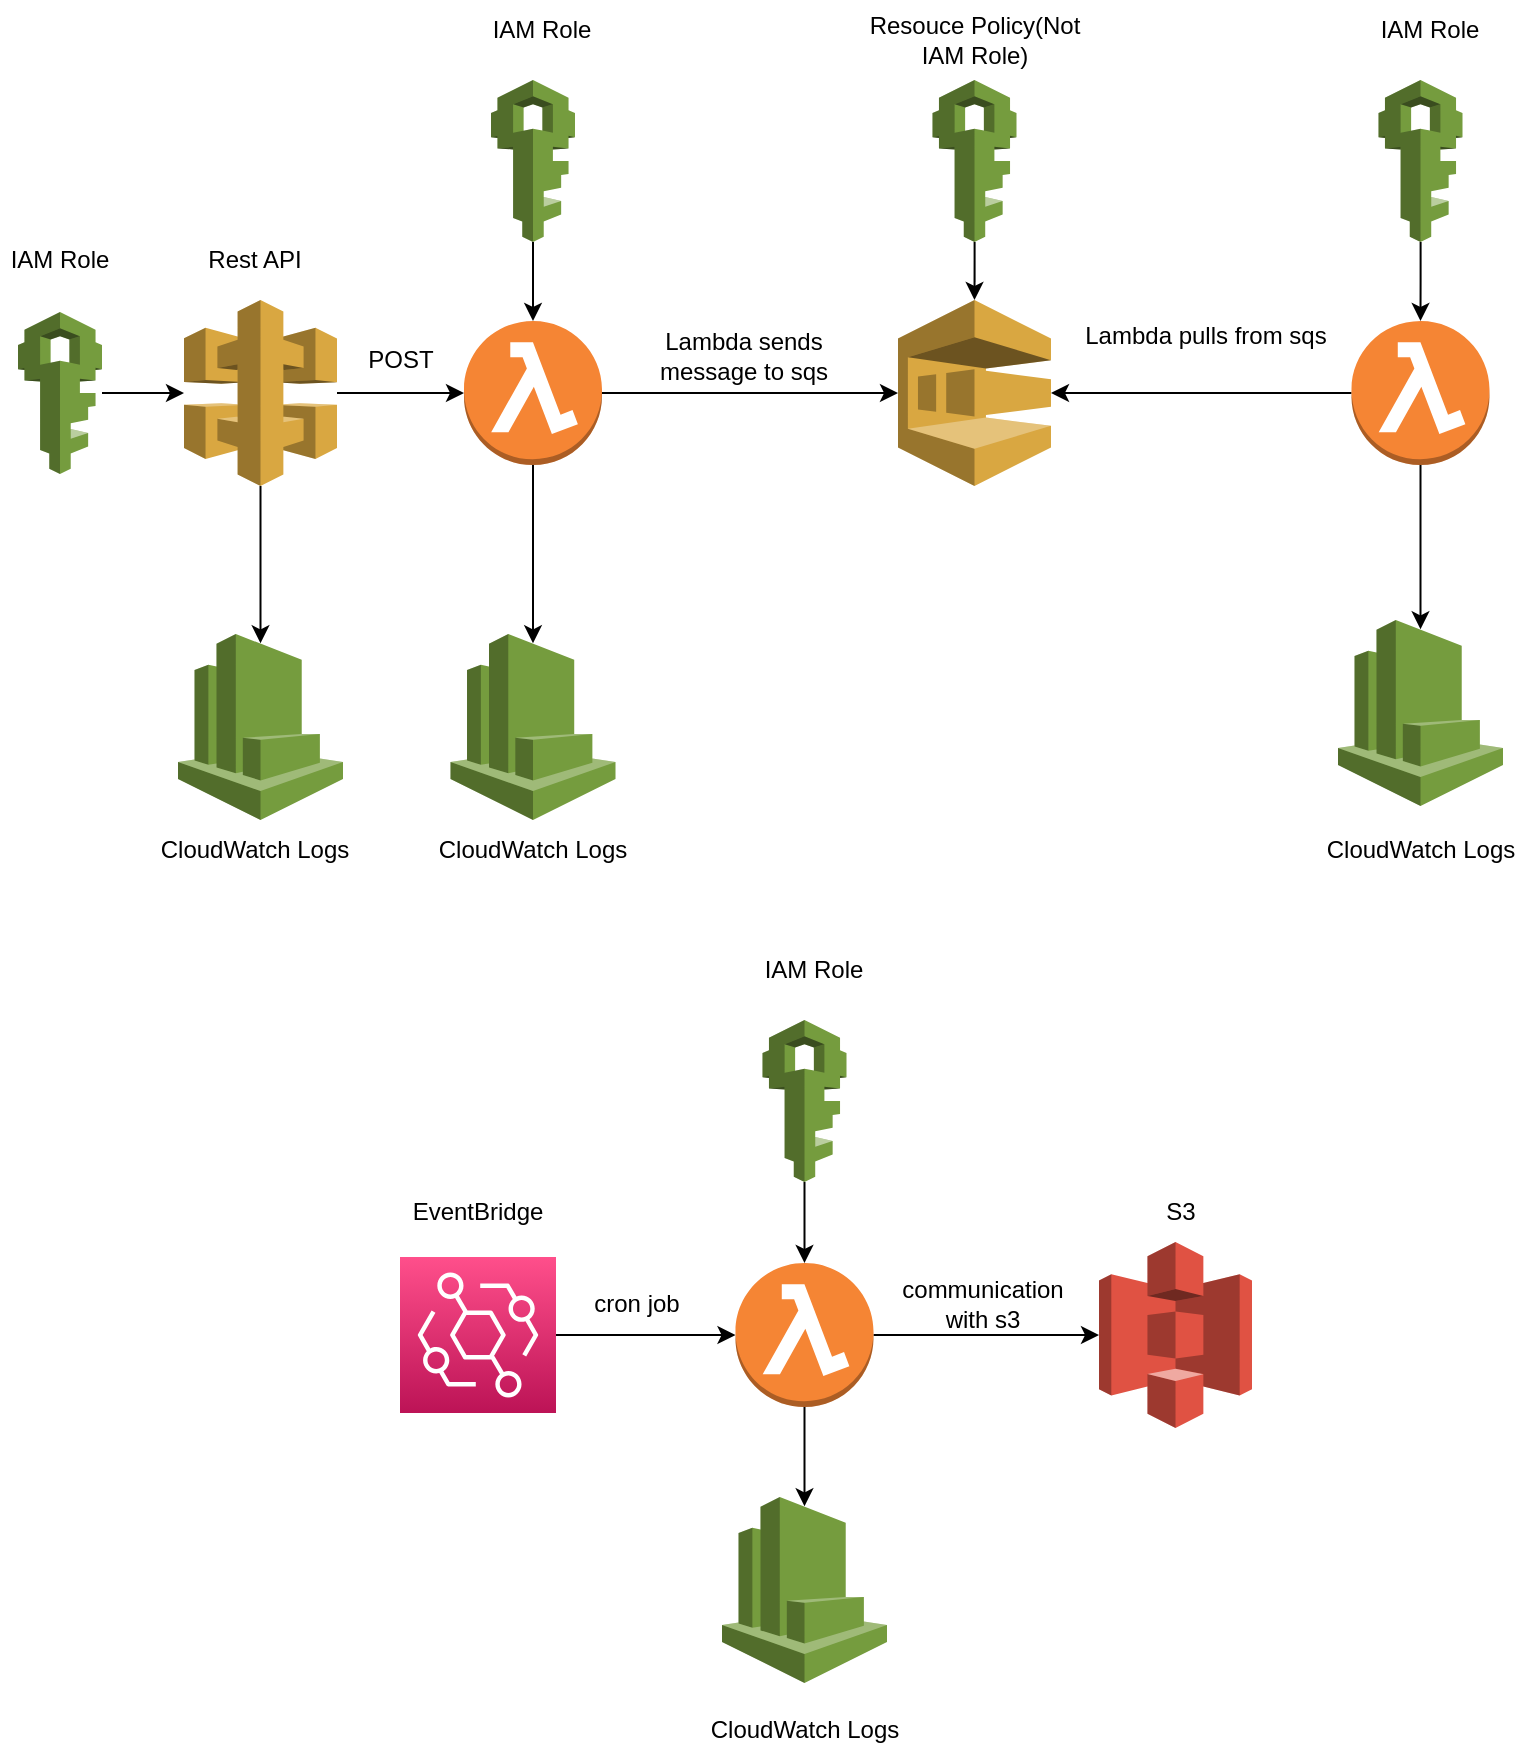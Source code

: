 <mxfile version="17.1.3" type="device"><diagram id="FlgsIAb2bZgH9DeOeNLc" name="Page-1"><mxGraphModel dx="1778" dy="998" grid="1" gridSize="10" guides="1" tooltips="1" connect="1" arrows="1" fold="1" page="1" pageScale="1" pageWidth="850" pageHeight="1100" math="0" shadow="0"><root><mxCell id="0"/><mxCell id="1" parent="0"/><mxCell id="osYDlWDmJDNGeqzWEzji-12" style="edgeStyle=orthogonalEdgeStyle;rounded=0;orthogonalLoop=1;jettySize=auto;html=1;entryX=0;entryY=0.5;entryDx=0;entryDy=0;entryPerimeter=0;" edge="1" parent="1" source="osYDlWDmJDNGeqzWEzji-1" target="osYDlWDmJDNGeqzWEzji-2"><mxGeometry relative="1" as="geometry"/></mxCell><mxCell id="osYDlWDmJDNGeqzWEzji-1" value="" style="sketch=0;points=[[0,0,0],[0.25,0,0],[0.5,0,0],[0.75,0,0],[1,0,0],[0,1,0],[0.25,1,0],[0.5,1,0],[0.75,1,0],[1,1,0],[0,0.25,0],[0,0.5,0],[0,0.75,0],[1,0.25,0],[1,0.5,0],[1,0.75,0]];outlineConnect=0;fontColor=#232F3E;gradientColor=#FF4F8B;gradientDirection=north;fillColor=#BC1356;strokeColor=#ffffff;dashed=0;verticalLabelPosition=bottom;verticalAlign=top;align=center;html=1;fontSize=12;fontStyle=0;aspect=fixed;shape=mxgraph.aws4.resourceIcon;resIcon=mxgraph.aws4.eventbridge;" vertex="1" parent="1"><mxGeometry x="230" y="778.5" width="78" height="78" as="geometry"/></mxCell><mxCell id="osYDlWDmJDNGeqzWEzji-11" style="edgeStyle=orthogonalEdgeStyle;rounded=0;orthogonalLoop=1;jettySize=auto;html=1;entryX=0;entryY=0.5;entryDx=0;entryDy=0;entryPerimeter=0;" edge="1" parent="1" source="osYDlWDmJDNGeqzWEzji-2" target="osYDlWDmJDNGeqzWEzji-10"><mxGeometry relative="1" as="geometry"/></mxCell><mxCell id="osYDlWDmJDNGeqzWEzji-20" style="edgeStyle=orthogonalEdgeStyle;rounded=0;orthogonalLoop=1;jettySize=auto;html=1;entryX=0.5;entryY=0.05;entryDx=0;entryDy=0;entryPerimeter=0;" edge="1" parent="1" source="osYDlWDmJDNGeqzWEzji-2" target="osYDlWDmJDNGeqzWEzji-19"><mxGeometry relative="1" as="geometry"/></mxCell><mxCell id="osYDlWDmJDNGeqzWEzji-2" value="" style="outlineConnect=0;dashed=0;verticalLabelPosition=bottom;verticalAlign=top;align=center;html=1;shape=mxgraph.aws3.lambda_function;fillColor=#F58534;gradientColor=none;" vertex="1" parent="1"><mxGeometry x="397.75" y="781.5" width="69" height="72" as="geometry"/></mxCell><mxCell id="osYDlWDmJDNGeqzWEzji-5" style="edgeStyle=orthogonalEdgeStyle;rounded=0;orthogonalLoop=1;jettySize=auto;html=1;entryX=0;entryY=0.5;entryDx=0;entryDy=0;entryPerimeter=0;" edge="1" parent="1" source="osYDlWDmJDNGeqzWEzji-3" target="osYDlWDmJDNGeqzWEzji-4"><mxGeometry relative="1" as="geometry"/></mxCell><mxCell id="osYDlWDmJDNGeqzWEzji-14" style="edgeStyle=orthogonalEdgeStyle;rounded=0;orthogonalLoop=1;jettySize=auto;html=1;entryX=0.5;entryY=0.05;entryDx=0;entryDy=0;entryPerimeter=0;" edge="1" parent="1" source="osYDlWDmJDNGeqzWEzji-3" target="osYDlWDmJDNGeqzWEzji-13"><mxGeometry relative="1" as="geometry"/></mxCell><mxCell id="osYDlWDmJDNGeqzWEzji-3" value="" style="outlineConnect=0;dashed=0;verticalLabelPosition=bottom;verticalAlign=top;align=center;html=1;shape=mxgraph.aws3.api_gateway;fillColor=#D9A741;gradientColor=none;" vertex="1" parent="1"><mxGeometry x="122" y="300" width="76.5" height="93" as="geometry"/></mxCell><mxCell id="osYDlWDmJDNGeqzWEzji-7" style="edgeStyle=orthogonalEdgeStyle;rounded=0;orthogonalLoop=1;jettySize=auto;html=1;entryX=0;entryY=0.5;entryDx=0;entryDy=0;entryPerimeter=0;" edge="1" parent="1" source="osYDlWDmJDNGeqzWEzji-4" target="osYDlWDmJDNGeqzWEzji-6"><mxGeometry relative="1" as="geometry"/></mxCell><mxCell id="osYDlWDmJDNGeqzWEzji-16" style="edgeStyle=orthogonalEdgeStyle;rounded=0;orthogonalLoop=1;jettySize=auto;html=1;entryX=0.5;entryY=0.05;entryDx=0;entryDy=0;entryPerimeter=0;" edge="1" parent="1" source="osYDlWDmJDNGeqzWEzji-4" target="osYDlWDmJDNGeqzWEzji-15"><mxGeometry relative="1" as="geometry"/></mxCell><mxCell id="osYDlWDmJDNGeqzWEzji-4" value="" style="outlineConnect=0;dashed=0;verticalLabelPosition=bottom;verticalAlign=top;align=center;html=1;shape=mxgraph.aws3.lambda_function;fillColor=#F58534;gradientColor=none;" vertex="1" parent="1"><mxGeometry x="262" y="310.5" width="69" height="72" as="geometry"/></mxCell><mxCell id="osYDlWDmJDNGeqzWEzji-6" value="" style="outlineConnect=0;dashed=0;verticalLabelPosition=bottom;verticalAlign=top;align=center;html=1;shape=mxgraph.aws3.sqs;fillColor=#D9A741;gradientColor=none;" vertex="1" parent="1"><mxGeometry x="479" y="300" width="76.5" height="93" as="geometry"/></mxCell><mxCell id="osYDlWDmJDNGeqzWEzji-18" style="edgeStyle=orthogonalEdgeStyle;rounded=0;orthogonalLoop=1;jettySize=auto;html=1;entryX=0.5;entryY=0.05;entryDx=0;entryDy=0;entryPerimeter=0;" edge="1" parent="1" source="osYDlWDmJDNGeqzWEzji-8" target="osYDlWDmJDNGeqzWEzji-17"><mxGeometry relative="1" as="geometry"/></mxCell><mxCell id="osYDlWDmJDNGeqzWEzji-41" style="edgeStyle=orthogonalEdgeStyle;rounded=0;orthogonalLoop=1;jettySize=auto;html=1;entryX=1;entryY=0.5;entryDx=0;entryDy=0;entryPerimeter=0;" edge="1" parent="1" source="osYDlWDmJDNGeqzWEzji-8" target="osYDlWDmJDNGeqzWEzji-6"><mxGeometry relative="1" as="geometry"/></mxCell><mxCell id="osYDlWDmJDNGeqzWEzji-8" value="" style="outlineConnect=0;dashed=0;verticalLabelPosition=bottom;verticalAlign=top;align=center;html=1;shape=mxgraph.aws3.lambda_function;fillColor=#F58534;gradientColor=none;" vertex="1" parent="1"><mxGeometry x="705.75" y="310.5" width="69" height="72" as="geometry"/></mxCell><mxCell id="osYDlWDmJDNGeqzWEzji-10" value="" style="outlineConnect=0;dashed=0;verticalLabelPosition=bottom;verticalAlign=top;align=center;html=1;shape=mxgraph.aws3.s3;fillColor=#E05243;gradientColor=none;" vertex="1" parent="1"><mxGeometry x="579.5" y="771" width="76.5" height="93" as="geometry"/></mxCell><mxCell id="osYDlWDmJDNGeqzWEzji-13" value="" style="outlineConnect=0;dashed=0;verticalLabelPosition=bottom;verticalAlign=top;align=center;html=1;shape=mxgraph.aws3.cloudwatch;fillColor=#759C3E;gradientColor=none;" vertex="1" parent="1"><mxGeometry x="119" y="467" width="82.5" height="93" as="geometry"/></mxCell><mxCell id="osYDlWDmJDNGeqzWEzji-15" value="" style="outlineConnect=0;dashed=0;verticalLabelPosition=bottom;verticalAlign=top;align=center;html=1;shape=mxgraph.aws3.cloudwatch;fillColor=#759C3E;gradientColor=none;" vertex="1" parent="1"><mxGeometry x="255.25" y="467" width="82.5" height="93" as="geometry"/></mxCell><mxCell id="osYDlWDmJDNGeqzWEzji-17" value="" style="outlineConnect=0;dashed=0;verticalLabelPosition=bottom;verticalAlign=top;align=center;html=1;shape=mxgraph.aws3.cloudwatch;fillColor=#759C3E;gradientColor=none;" vertex="1" parent="1"><mxGeometry x="699" y="460" width="82.5" height="93" as="geometry"/></mxCell><mxCell id="osYDlWDmJDNGeqzWEzji-19" value="" style="outlineConnect=0;dashed=0;verticalLabelPosition=bottom;verticalAlign=top;align=center;html=1;shape=mxgraph.aws3.cloudwatch;fillColor=#759C3E;gradientColor=none;" vertex="1" parent="1"><mxGeometry x="391" y="898.5" width="82.5" height="93" as="geometry"/></mxCell><mxCell id="osYDlWDmJDNGeqzWEzji-21" value="EventBridge" style="text;html=1;strokeColor=none;fillColor=none;align=center;verticalAlign=middle;whiteSpace=wrap;rounded=0;" vertex="1" parent="1"><mxGeometry x="239" y="741" width="60" height="30" as="geometry"/></mxCell><mxCell id="osYDlWDmJDNGeqzWEzji-22" value="Rest API" style="text;html=1;strokeColor=none;fillColor=none;align=center;verticalAlign=middle;whiteSpace=wrap;rounded=0;" vertex="1" parent="1"><mxGeometry x="122" y="260" width="71" height="40" as="geometry"/></mxCell><mxCell id="osYDlWDmJDNGeqzWEzji-23" value="POST" style="text;html=1;strokeColor=none;fillColor=none;align=center;verticalAlign=middle;whiteSpace=wrap;rounded=0;" vertex="1" parent="1"><mxGeometry x="201.5" y="320" width="57" height="20" as="geometry"/></mxCell><mxCell id="osYDlWDmJDNGeqzWEzji-24" value="cron job" style="text;html=1;strokeColor=none;fillColor=none;align=center;verticalAlign=middle;whiteSpace=wrap;rounded=0;" vertex="1" parent="1"><mxGeometry x="312.5" y="781.5" width="71" height="40" as="geometry"/></mxCell><mxCell id="osYDlWDmJDNGeqzWEzji-25" value="communication with s3" style="text;html=1;strokeColor=none;fillColor=none;align=center;verticalAlign=middle;whiteSpace=wrap;rounded=0;" vertex="1" parent="1"><mxGeometry x="480" y="782" width="83.25" height="39.5" as="geometry"/></mxCell><mxCell id="osYDlWDmJDNGeqzWEzji-27" style="edgeStyle=orthogonalEdgeStyle;rounded=0;orthogonalLoop=1;jettySize=auto;html=1;entryX=0.5;entryY=0;entryDx=0;entryDy=0;entryPerimeter=0;" edge="1" parent="1" source="osYDlWDmJDNGeqzWEzji-26" target="osYDlWDmJDNGeqzWEzji-2"><mxGeometry relative="1" as="geometry"/></mxCell><mxCell id="osYDlWDmJDNGeqzWEzji-26" value="" style="outlineConnect=0;dashed=0;verticalLabelPosition=bottom;verticalAlign=top;align=center;html=1;shape=mxgraph.aws3.iam;fillColor=#759C3E;gradientColor=none;" vertex="1" parent="1"><mxGeometry x="411.25" y="660" width="42" height="81" as="geometry"/></mxCell><mxCell id="osYDlWDmJDNGeqzWEzji-30" style="edgeStyle=orthogonalEdgeStyle;rounded=0;orthogonalLoop=1;jettySize=auto;html=1;" edge="1" parent="1" source="osYDlWDmJDNGeqzWEzji-28" target="osYDlWDmJDNGeqzWEzji-3"><mxGeometry relative="1" as="geometry"/></mxCell><mxCell id="osYDlWDmJDNGeqzWEzji-28" value="" style="outlineConnect=0;dashed=0;verticalLabelPosition=bottom;verticalAlign=top;align=center;html=1;shape=mxgraph.aws3.iam;fillColor=#759C3E;gradientColor=none;" vertex="1" parent="1"><mxGeometry x="39" y="306" width="42" height="81" as="geometry"/></mxCell><mxCell id="osYDlWDmJDNGeqzWEzji-33" style="edgeStyle=orthogonalEdgeStyle;rounded=0;orthogonalLoop=1;jettySize=auto;html=1;entryX=0.5;entryY=0;entryDx=0;entryDy=0;entryPerimeter=0;" edge="1" parent="1" source="osYDlWDmJDNGeqzWEzji-32" target="osYDlWDmJDNGeqzWEzji-4"><mxGeometry relative="1" as="geometry"/></mxCell><mxCell id="osYDlWDmJDNGeqzWEzji-32" value="" style="outlineConnect=0;dashed=0;verticalLabelPosition=bottom;verticalAlign=top;align=center;html=1;shape=mxgraph.aws3.iam;fillColor=#759C3E;gradientColor=none;" vertex="1" parent="1"><mxGeometry x="275.5" y="190" width="42" height="81" as="geometry"/></mxCell><mxCell id="osYDlWDmJDNGeqzWEzji-35" style="edgeStyle=orthogonalEdgeStyle;rounded=0;orthogonalLoop=1;jettySize=auto;html=1;entryX=0.5;entryY=0;entryDx=0;entryDy=0;entryPerimeter=0;" edge="1" parent="1" source="osYDlWDmJDNGeqzWEzji-34" target="osYDlWDmJDNGeqzWEzji-8"><mxGeometry relative="1" as="geometry"/></mxCell><mxCell id="osYDlWDmJDNGeqzWEzji-34" value="" style="outlineConnect=0;dashed=0;verticalLabelPosition=bottom;verticalAlign=top;align=center;html=1;shape=mxgraph.aws3.iam;fillColor=#759C3E;gradientColor=none;" vertex="1" parent="1"><mxGeometry x="719.25" y="190" width="42" height="81" as="geometry"/></mxCell><mxCell id="osYDlWDmJDNGeqzWEzji-37" style="edgeStyle=orthogonalEdgeStyle;rounded=0;orthogonalLoop=1;jettySize=auto;html=1;entryX=0.5;entryY=0;entryDx=0;entryDy=0;entryPerimeter=0;" edge="1" parent="1" source="osYDlWDmJDNGeqzWEzji-36" target="osYDlWDmJDNGeqzWEzji-6"><mxGeometry relative="1" as="geometry"/></mxCell><mxCell id="osYDlWDmJDNGeqzWEzji-36" value="" style="outlineConnect=0;dashed=0;verticalLabelPosition=bottom;verticalAlign=top;align=center;html=1;shape=mxgraph.aws3.iam;fillColor=#759C3E;gradientColor=none;" vertex="1" parent="1"><mxGeometry x="496.25" y="190" width="42" height="81" as="geometry"/></mxCell><mxCell id="osYDlWDmJDNGeqzWEzji-38" value="Lambda sends message to sqs" style="text;html=1;strokeColor=none;fillColor=none;align=center;verticalAlign=middle;whiteSpace=wrap;rounded=0;" vertex="1" parent="1"><mxGeometry x="337.75" y="300" width="128" height="55" as="geometry"/></mxCell><mxCell id="osYDlWDmJDNGeqzWEzji-39" value="Lambda pulls from sqs" style="text;html=1;strokeColor=none;fillColor=none;align=center;verticalAlign=middle;whiteSpace=wrap;rounded=0;" vertex="1" parent="1"><mxGeometry x="569" y="290" width="128" height="55" as="geometry"/></mxCell><mxCell id="osYDlWDmJDNGeqzWEzji-42" value="IAM Role" style="text;html=1;strokeColor=none;fillColor=none;align=center;verticalAlign=middle;whiteSpace=wrap;rounded=0;" vertex="1" parent="1"><mxGeometry x="30" y="265" width="60" height="30" as="geometry"/></mxCell><mxCell id="osYDlWDmJDNGeqzWEzji-43" value="IAM Role" style="text;html=1;strokeColor=none;fillColor=none;align=center;verticalAlign=middle;whiteSpace=wrap;rounded=0;" vertex="1" parent="1"><mxGeometry x="714.75" y="150" width="60" height="30" as="geometry"/></mxCell><mxCell id="osYDlWDmJDNGeqzWEzji-44" value="Resouce Policy(Not IAM Role)" style="text;html=1;strokeColor=none;fillColor=none;align=center;verticalAlign=middle;whiteSpace=wrap;rounded=0;" vertex="1" parent="1"><mxGeometry x="460.87" y="150" width="112.75" height="40" as="geometry"/></mxCell><mxCell id="osYDlWDmJDNGeqzWEzji-45" value="IAM Role" style="text;html=1;strokeColor=none;fillColor=none;align=center;verticalAlign=middle;whiteSpace=wrap;rounded=0;" vertex="1" parent="1"><mxGeometry x="271" y="150" width="60" height="30" as="geometry"/></mxCell><mxCell id="osYDlWDmJDNGeqzWEzji-46" value="IAM Role" style="text;html=1;strokeColor=none;fillColor=none;align=center;verticalAlign=middle;whiteSpace=wrap;rounded=0;" vertex="1" parent="1"><mxGeometry x="406.75" y="620" width="60" height="30" as="geometry"/></mxCell><mxCell id="osYDlWDmJDNGeqzWEzji-47" value="CloudWatch Logs" style="text;html=1;strokeColor=none;fillColor=none;align=center;verticalAlign=middle;whiteSpace=wrap;rounded=0;" vertex="1" parent="1"><mxGeometry x="245.25" y="560" width="102.5" height="30" as="geometry"/></mxCell><mxCell id="osYDlWDmJDNGeqzWEzji-48" value="CloudWatch Logs" style="text;html=1;strokeColor=none;fillColor=none;align=center;verticalAlign=middle;whiteSpace=wrap;rounded=0;" vertex="1" parent="1"><mxGeometry x="106.25" y="560" width="102.5" height="30" as="geometry"/></mxCell><mxCell id="osYDlWDmJDNGeqzWEzji-50" value="CloudWatch Logs" style="text;html=1;strokeColor=none;fillColor=none;align=center;verticalAlign=middle;whiteSpace=wrap;rounded=0;" vertex="1" parent="1"><mxGeometry x="689" y="560" width="102.5" height="30" as="geometry"/></mxCell><mxCell id="osYDlWDmJDNGeqzWEzji-51" value="CloudWatch Logs" style="text;html=1;strokeColor=none;fillColor=none;align=center;verticalAlign=middle;whiteSpace=wrap;rounded=0;" vertex="1" parent="1"><mxGeometry x="381" y="1000" width="102.5" height="30" as="geometry"/></mxCell><mxCell id="osYDlWDmJDNGeqzWEzji-52" value="S3" style="text;html=1;strokeColor=none;fillColor=none;align=center;verticalAlign=middle;whiteSpace=wrap;rounded=0;" vertex="1" parent="1"><mxGeometry x="569" y="741" width="102.5" height="30" as="geometry"/></mxCell></root></mxGraphModel></diagram></mxfile>